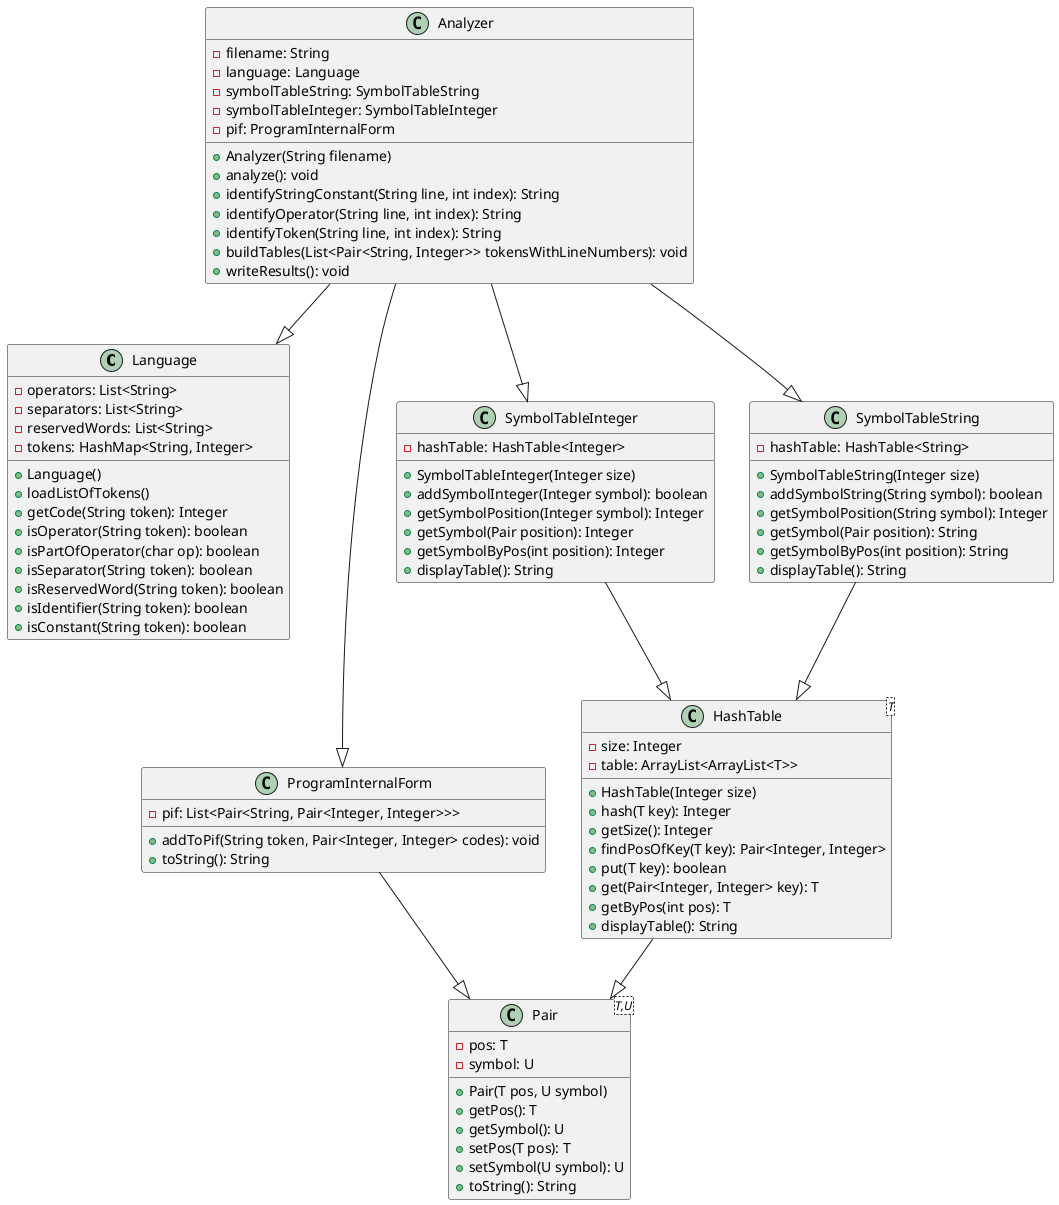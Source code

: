 @startuml

class Language {
  - operators: List<String>
  - separators: List<String>
  - reservedWords: List<String>
  - tokens: HashMap<String, Integer>
  + Language()
  + loadListOfTokens()
  + getCode(String token): Integer
  + isOperator(String token): boolean
  + isPartOfOperator(char op): boolean
  + isSeparator(String token): boolean
  + isReservedWord(String token): boolean
  + isIdentifier(String token): boolean
  + isConstant(String token): boolean
}

class HashTable<T> {
  - size: Integer
  - table: ArrayList<ArrayList<T>>
  + HashTable(Integer size)
  + hash(T key): Integer
  + getSize(): Integer
  + findPosOfKey(T key): Pair<Integer, Integer>
  + put(T key): boolean
  + get(Pair<Integer, Integer> key): T
  + getByPos(int pos): T
  + displayTable(): String
}

class Pair<T,U> {
  - pos: T
  - symbol: U
  + Pair(T pos, U symbol)
  + getPos(): T
  + getSymbol(): U
  + setPos(T pos): T
  + setSymbol(U symbol): U
  + toString(): String
}

class ProgramInternalForm {
  - pif: List<Pair<String, Pair<Integer, Integer>>>
  + addToPif(String token, Pair<Integer, Integer> codes): void
  + toString(): String
}

class SymbolTableInteger {
  - hashTable: HashTable<Integer>
  + SymbolTableInteger(Integer size)
  + addSymbolInteger(Integer symbol): boolean
  + getSymbolPosition(Integer symbol): Integer
  + getSymbol(Pair position): Integer
  + getSymbolByPos(int position): Integer
  + displayTable(): String
}

class SymbolTableString {
  - hashTable: HashTable<String>
  + SymbolTableString(Integer size)
  + addSymbolString(String symbol): boolean
  + getSymbolPosition(String symbol): Integer
  + getSymbol(Pair position): String
  + getSymbolByPos(int position): String
  + displayTable(): String
}

class Analyzer {
  - filename: String
  - language: Language
  - symbolTableString: SymbolTableString
  - symbolTableInteger: SymbolTableInteger
  - pif: ProgramInternalForm
  + Analyzer(String filename)
  + analyze(): void
  + identifyStringConstant(String line, int index): String
  + identifyOperator(String line, int index): String
  + identifyToken(String line, int index): String
  + buildTables(List<Pair<String, Integer>> tokensWithLineNumbers): void
  + writeResults(): void
}


HashTable --|> Pair
ProgramInternalForm --|> Pair
SymbolTableInteger --|> HashTable
SymbolTableString --|> HashTable
Analyzer --|> Language
Analyzer --|> SymbolTableString
Analyzer --|> SymbolTableInteger
Analyzer --|> ProgramInternalForm

@enduml

